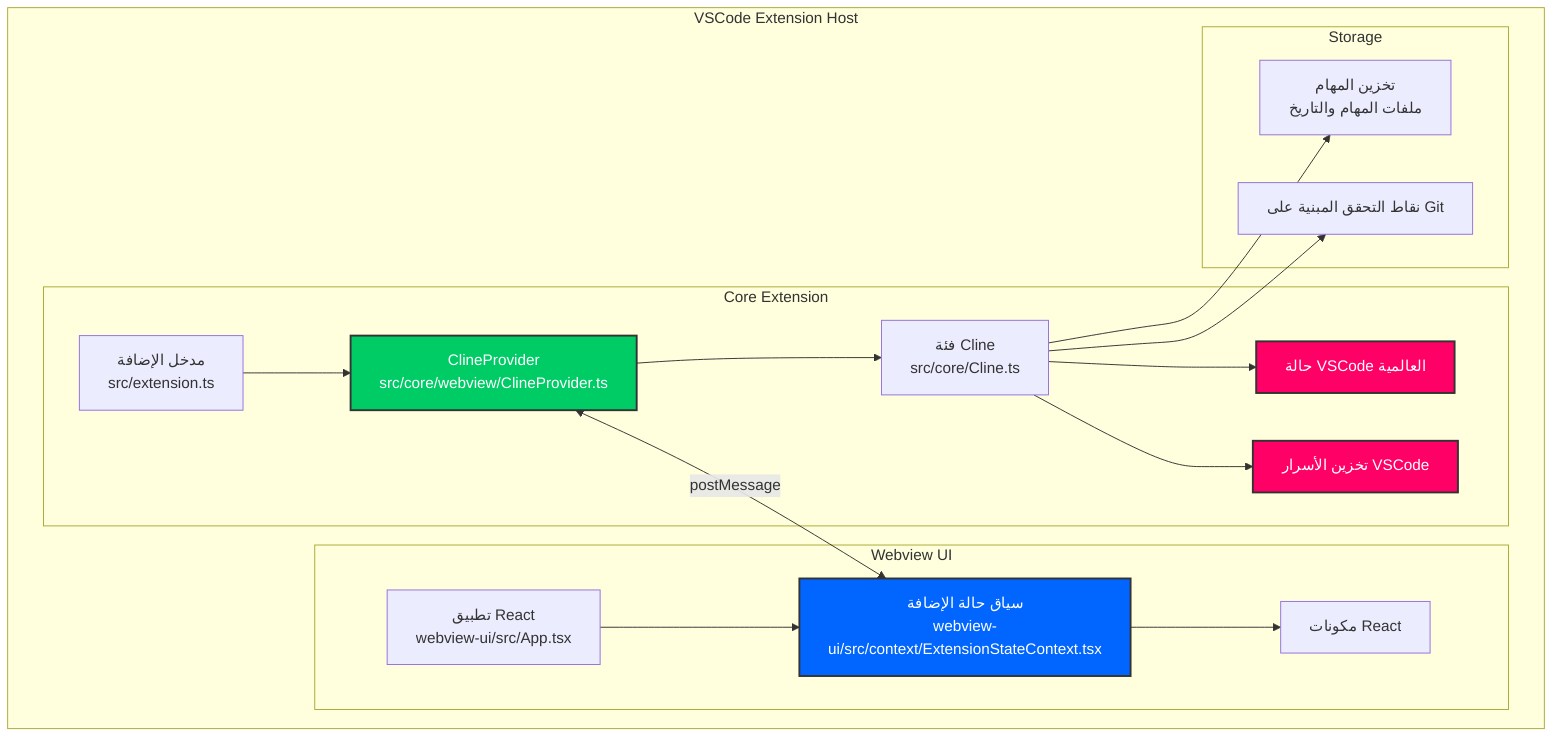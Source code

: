 graph TB
    subgraph VSCode Extension Host
        subgraph Core Extension
            ExtensionEntry[مدخل الإضافة<br/>src/extension.ts]
            ClineProvider[ClineProvider<br/>src/core/webview/ClineProvider.ts]
            ClineClass[فئة Cline<br/>src/core/Cline.ts]
            GlobalState[حالة VSCode العالمية]
            SecretsStorage[تخزين الأسرار VSCode]
        end

        subgraph Webview UI
            WebviewApp[تطبيق React<br/>webview-ui/src/App.tsx]
            ExtStateContext[سياق حالة الإضافة<br/>webview-ui/src/context/ExtensionStateContext.tsx]
            ReactComponents[مكونات React]
        end

        subgraph Storage
            TaskStorage[تخزين المهام<br/>ملفات المهام والتاريخ]
            CheckpointSystem[نقاط التحقق المبنية على Git]
        end
    end

    %% تدفق بيانات الإضافة الأساسية
    ExtensionEntry --> ClineProvider
    ClineProvider --> ClineClass
    ClineClass --> GlobalState
    ClineClass --> SecretsStorage
    ClineClass --> TaskStorage
    ClineClass --> CheckpointSystem

    %% تدفق بيانات Webview
    WebviewApp --> ExtStateContext
    ExtStateContext --> ReactComponents

    %% التواصل ثنائي الاتجاه
    ClineProvider <-->|postMessage| ExtStateContext

    style GlobalState fill:#ff0066,stroke:#333,stroke-width:2px,color:#ffffff
    style SecretsStorage fill:#ff0066,stroke:#333,stroke-width:2px,color:#ffffff
    style ExtStateContext fill:#0066ff,stroke:#333,stroke-width:2px,color:#ffffff
    style ClineProvider fill:#00cc66,stroke:#333,stroke-width:2px,color:#ffffff